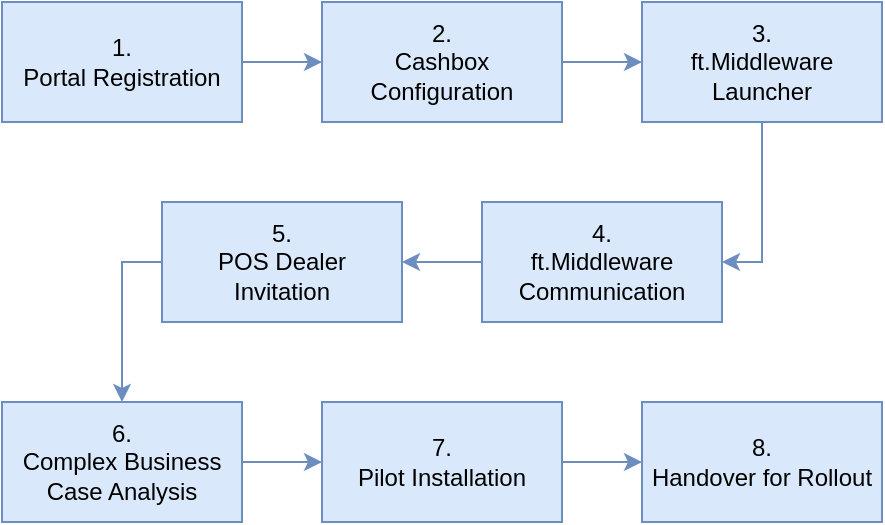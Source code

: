 <mxfile version="13.0.3" type="device"><diagram id="C5RBs43oDa-KdzZeNtuy" name="Page-1"><mxGraphModel dx="981" dy="567" grid="1" gridSize="10" guides="1" tooltips="1" connect="1" arrows="1" fold="1" page="1" pageScale="1" pageWidth="827" pageHeight="1169" math="0" shadow="0"><root><mxCell id="WIyWlLk6GJQsqaUBKTNV-0"/><mxCell id="WIyWlLk6GJQsqaUBKTNV-1" parent="WIyWlLk6GJQsqaUBKTNV-0"/><mxCell id="SXL5PDi5HaQ0nrf-Gtx9-3" value="" style="edgeStyle=orthogonalEdgeStyle;rounded=0;orthogonalLoop=1;jettySize=auto;html=1;fillColor=#dae8fc;strokeColor=#6c8ebf;" edge="1" parent="WIyWlLk6GJQsqaUBKTNV-1" source="SXL5PDi5HaQ0nrf-Gtx9-0" target="SXL5PDi5HaQ0nrf-Gtx9-2"><mxGeometry relative="1" as="geometry"/></mxCell><mxCell id="SXL5PDi5HaQ0nrf-Gtx9-0" value="1.&lt;br&gt;Portal Registration" style="rounded=0;whiteSpace=wrap;html=1;fillColor=#dae8fc;strokeColor=#6c8ebf;" vertex="1" parent="WIyWlLk6GJQsqaUBKTNV-1"><mxGeometry x="80" y="120" width="120" height="60" as="geometry"/></mxCell><mxCell id="SXL5PDi5HaQ0nrf-Gtx9-5" value="" style="edgeStyle=orthogonalEdgeStyle;rounded=0;orthogonalLoop=1;jettySize=auto;html=1;fillColor=#dae8fc;strokeColor=#6c8ebf;" edge="1" parent="WIyWlLk6GJQsqaUBKTNV-1" source="SXL5PDi5HaQ0nrf-Gtx9-2" target="SXL5PDi5HaQ0nrf-Gtx9-4"><mxGeometry relative="1" as="geometry"/></mxCell><mxCell id="SXL5PDi5HaQ0nrf-Gtx9-2" value="2.&lt;br&gt;Cashbox Configuration" style="rounded=0;whiteSpace=wrap;html=1;fillColor=#dae8fc;strokeColor=#6c8ebf;" vertex="1" parent="WIyWlLk6GJQsqaUBKTNV-1"><mxGeometry x="240" y="120" width="120" height="60" as="geometry"/></mxCell><mxCell id="SXL5PDi5HaQ0nrf-Gtx9-7" value="" style="edgeStyle=orthogonalEdgeStyle;rounded=0;orthogonalLoop=1;jettySize=auto;html=1;fillColor=#dae8fc;strokeColor=#6c8ebf;entryX=1;entryY=0.5;entryDx=0;entryDy=0;" edge="1" parent="WIyWlLk6GJQsqaUBKTNV-1" source="SXL5PDi5HaQ0nrf-Gtx9-4" target="SXL5PDi5HaQ0nrf-Gtx9-6"><mxGeometry relative="1" as="geometry"><Array as="points"><mxPoint x="460" y="250"/></Array></mxGeometry></mxCell><mxCell id="SXL5PDi5HaQ0nrf-Gtx9-4" value="3.&lt;br&gt;ft.Middleware &lt;br&gt;Launcher" style="rounded=0;whiteSpace=wrap;html=1;fillColor=#dae8fc;strokeColor=#6c8ebf;" vertex="1" parent="WIyWlLk6GJQsqaUBKTNV-1"><mxGeometry x="400" y="120" width="120" height="60" as="geometry"/></mxCell><mxCell id="SXL5PDi5HaQ0nrf-Gtx9-6" value="4.&lt;br&gt;ft.Middleware Communication" style="rounded=0;whiteSpace=wrap;html=1;fillColor=#dae8fc;strokeColor=#6c8ebf;" vertex="1" parent="WIyWlLk6GJQsqaUBKTNV-1"><mxGeometry x="320" y="220" width="120" height="60" as="geometry"/></mxCell><mxCell id="SXL5PDi5HaQ0nrf-Gtx9-11" value="" style="edgeStyle=orthogonalEdgeStyle;rounded=0;orthogonalLoop=1;jettySize=auto;html=1;fillColor=#dae8fc;strokeColor=#6c8ebf;exitX=0;exitY=0.5;exitDx=0;exitDy=0;entryX=0.5;entryY=0;entryDx=0;entryDy=0;" edge="1" parent="WIyWlLk6GJQsqaUBKTNV-1" source="SXL5PDi5HaQ0nrf-Gtx9-8" target="SXL5PDi5HaQ0nrf-Gtx9-10"><mxGeometry relative="1" as="geometry"><mxPoint x="90" y="250" as="targetPoint"/><Array as="points"><mxPoint x="140" y="250"/></Array></mxGeometry></mxCell><mxCell id="SXL5PDi5HaQ0nrf-Gtx9-8" value="5.&lt;br&gt;POS Dealer &lt;br&gt;Invitation" style="rounded=0;whiteSpace=wrap;html=1;fillColor=#dae8fc;strokeColor=#6c8ebf;" vertex="1" parent="WIyWlLk6GJQsqaUBKTNV-1"><mxGeometry x="160" y="220" width="120" height="60" as="geometry"/></mxCell><mxCell id="SXL5PDi5HaQ0nrf-Gtx9-13" value="" style="edgeStyle=orthogonalEdgeStyle;rounded=0;orthogonalLoop=1;jettySize=auto;html=1;fillColor=#dae8fc;strokeColor=#6c8ebf;" edge="1" parent="WIyWlLk6GJQsqaUBKTNV-1" source="SXL5PDi5HaQ0nrf-Gtx9-10" target="SXL5PDi5HaQ0nrf-Gtx9-12"><mxGeometry relative="1" as="geometry"/></mxCell><mxCell id="SXL5PDi5HaQ0nrf-Gtx9-10" value="6.&lt;br&gt;Complex Business Case Analysis" style="rounded=0;whiteSpace=wrap;html=1;fillColor=#dae8fc;strokeColor=#6c8ebf;" vertex="1" parent="WIyWlLk6GJQsqaUBKTNV-1"><mxGeometry x="80" y="320" width="120" height="60" as="geometry"/></mxCell><mxCell id="SXL5PDi5HaQ0nrf-Gtx9-15" value="" style="edgeStyle=orthogonalEdgeStyle;rounded=0;orthogonalLoop=1;jettySize=auto;html=1;fillColor=#dae8fc;strokeColor=#6c8ebf;" edge="1" parent="WIyWlLk6GJQsqaUBKTNV-1" source="SXL5PDi5HaQ0nrf-Gtx9-12" target="SXL5PDi5HaQ0nrf-Gtx9-14"><mxGeometry relative="1" as="geometry"/></mxCell><mxCell id="SXL5PDi5HaQ0nrf-Gtx9-12" value="7.&lt;br&gt;Pilot Installation" style="rounded=0;whiteSpace=wrap;html=1;fillColor=#dae8fc;strokeColor=#6c8ebf;" vertex="1" parent="WIyWlLk6GJQsqaUBKTNV-1"><mxGeometry x="240" y="320" width="120" height="60" as="geometry"/></mxCell><mxCell id="SXL5PDi5HaQ0nrf-Gtx9-14" value="8.&lt;br&gt;Handover for Rollout" style="rounded=0;whiteSpace=wrap;html=1;fillColor=#dae8fc;strokeColor=#6c8ebf;" vertex="1" parent="WIyWlLk6GJQsqaUBKTNV-1"><mxGeometry x="400" y="320" width="120" height="60" as="geometry"/></mxCell><mxCell id="SXL5PDi5HaQ0nrf-Gtx9-19" value="" style="edgeStyle=orthogonalEdgeStyle;rounded=0;orthogonalLoop=1;jettySize=auto;html=1;fillColor=#dae8fc;strokeColor=#6c8ebf;entryX=1;entryY=0.5;entryDx=0;entryDy=0;exitX=0;exitY=0.5;exitDx=0;exitDy=0;" edge="1" parent="WIyWlLk6GJQsqaUBKTNV-1" source="SXL5PDi5HaQ0nrf-Gtx9-6" target="SXL5PDi5HaQ0nrf-Gtx9-8"><mxGeometry relative="1" as="geometry"><mxPoint x="370" y="160.0" as="sourcePoint"/><mxPoint x="410" y="160.0" as="targetPoint"/></mxGeometry></mxCell></root></mxGraphModel></diagram></mxfile>